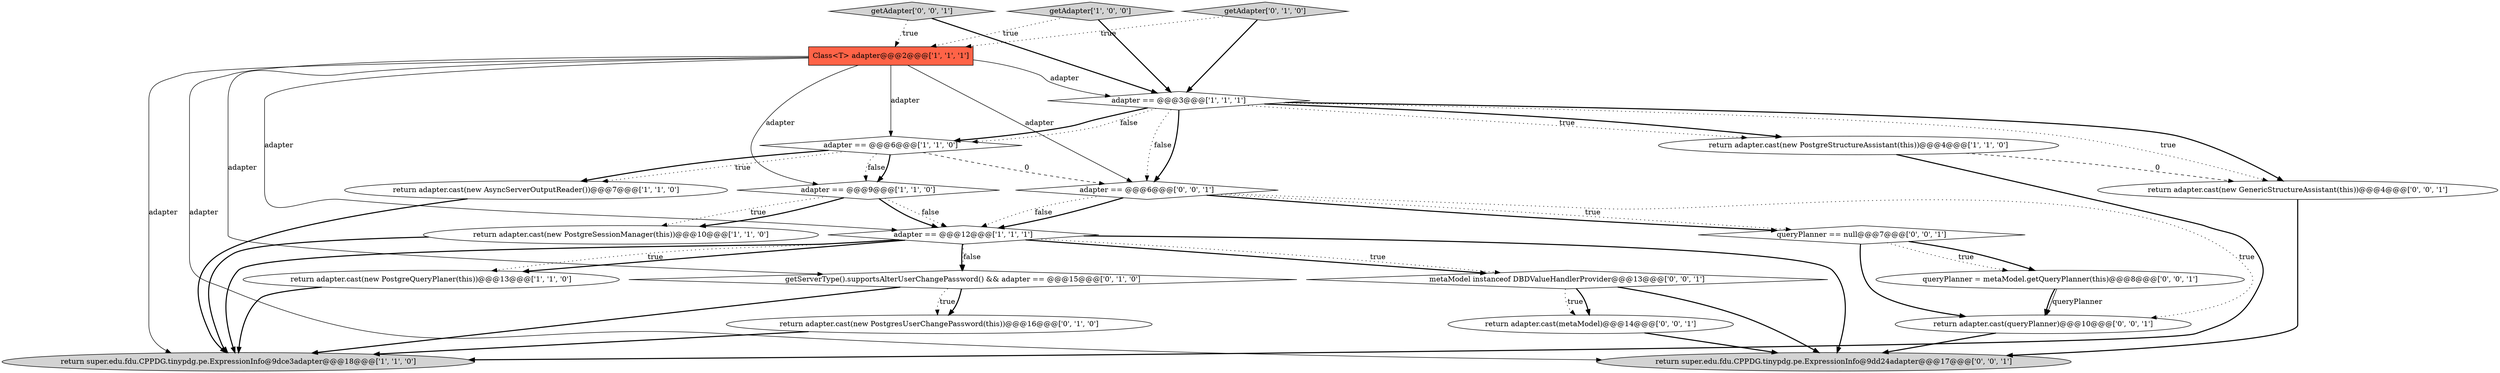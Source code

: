 digraph {
0 [style = filled, label = "Class<T> adapter@@@2@@@['1', '1', '1']", fillcolor = tomato, shape = box image = "AAA0AAABBB1BBB"];
19 [style = filled, label = "adapter == @@@6@@@['0', '0', '1']", fillcolor = white, shape = diamond image = "AAA0AAABBB3BBB"];
18 [style = filled, label = "queryPlanner == null@@@7@@@['0', '0', '1']", fillcolor = white, shape = diamond image = "AAA0AAABBB3BBB"];
20 [style = filled, label = "metaModel instanceof DBDValueHandlerProvider@@@13@@@['0', '0', '1']", fillcolor = white, shape = diamond image = "AAA0AAABBB3BBB"];
22 [style = filled, label = "getAdapter['0', '0', '1']", fillcolor = lightgray, shape = diamond image = "AAA0AAABBB3BBB"];
1 [style = filled, label = "getAdapter['1', '0', '0']", fillcolor = lightgray, shape = diamond image = "AAA0AAABBB1BBB"];
17 [style = filled, label = "return super.edu.fdu.CPPDG.tinypdg.pe.ExpressionInfo@9dd24adapter@@@17@@@['0', '0', '1']", fillcolor = lightgray, shape = ellipse image = "AAA0AAABBB3BBB"];
16 [style = filled, label = "return adapter.cast(queryPlanner)@@@10@@@['0', '0', '1']", fillcolor = white, shape = ellipse image = "AAA0AAABBB3BBB"];
10 [style = filled, label = "adapter == @@@6@@@['1', '1', '0']", fillcolor = white, shape = diamond image = "AAA0AAABBB1BBB"];
9 [style = filled, label = "return adapter.cast(new PostgreQueryPlaner(this))@@@13@@@['1', '1', '0']", fillcolor = white, shape = ellipse image = "AAA0AAABBB1BBB"];
6 [style = filled, label = "adapter == @@@12@@@['1', '1', '1']", fillcolor = white, shape = diamond image = "AAA0AAABBB1BBB"];
13 [style = filled, label = "getAdapter['0', '1', '0']", fillcolor = lightgray, shape = diamond image = "AAA0AAABBB2BBB"];
14 [style = filled, label = "queryPlanner = metaModel.getQueryPlanner(this)@@@8@@@['0', '0', '1']", fillcolor = white, shape = ellipse image = "AAA0AAABBB3BBB"];
2 [style = filled, label = "return adapter.cast(new PostgreStructureAssistant(this))@@@4@@@['1', '1', '0']", fillcolor = white, shape = ellipse image = "AAA0AAABBB1BBB"];
7 [style = filled, label = "return super.edu.fdu.CPPDG.tinypdg.pe.ExpressionInfo@9dce3adapter@@@18@@@['1', '1', '0']", fillcolor = lightgray, shape = ellipse image = "AAA0AAABBB1BBB"];
15 [style = filled, label = "return adapter.cast(new GenericStructureAssistant(this))@@@4@@@['0', '0', '1']", fillcolor = white, shape = ellipse image = "AAA0AAABBB3BBB"];
5 [style = filled, label = "adapter == @@@9@@@['1', '1', '0']", fillcolor = white, shape = diamond image = "AAA0AAABBB1BBB"];
4 [style = filled, label = "return adapter.cast(new PostgreSessionManager(this))@@@10@@@['1', '1', '0']", fillcolor = white, shape = ellipse image = "AAA0AAABBB1BBB"];
8 [style = filled, label = "adapter == @@@3@@@['1', '1', '1']", fillcolor = white, shape = diamond image = "AAA0AAABBB1BBB"];
3 [style = filled, label = "return adapter.cast(new AsyncServerOutputReader())@@@7@@@['1', '1', '0']", fillcolor = white, shape = ellipse image = "AAA0AAABBB1BBB"];
11 [style = filled, label = "return adapter.cast(new PostgresUserChangePassword(this))@@@16@@@['0', '1', '0']", fillcolor = white, shape = ellipse image = "AAA1AAABBB2BBB"];
21 [style = filled, label = "return adapter.cast(metaModel)@@@14@@@['0', '0', '1']", fillcolor = white, shape = ellipse image = "AAA0AAABBB3BBB"];
12 [style = filled, label = "getServerType().supportsAlterUserChangePassword() && adapter == @@@15@@@['0', '1', '0']", fillcolor = white, shape = diamond image = "AAA1AAABBB2BBB"];
12->7 [style = bold, label=""];
0->7 [style = solid, label="adapter"];
4->7 [style = bold, label=""];
19->6 [style = bold, label=""];
10->3 [style = dotted, label="true"];
22->8 [style = bold, label=""];
14->16 [style = bold, label=""];
0->17 [style = solid, label="adapter"];
20->21 [style = dotted, label="true"];
1->0 [style = dotted, label="true"];
2->7 [style = bold, label=""];
10->5 [style = dotted, label="false"];
12->11 [style = dotted, label="true"];
8->10 [style = dotted, label="false"];
1->8 [style = bold, label=""];
15->17 [style = bold, label=""];
0->10 [style = solid, label="adapter"];
21->17 [style = bold, label=""];
5->4 [style = dotted, label="true"];
8->2 [style = dotted, label="true"];
6->17 [style = bold, label=""];
0->12 [style = solid, label="adapter"];
2->15 [style = dashed, label="0"];
0->8 [style = solid, label="adapter"];
6->20 [style = bold, label=""];
3->7 [style = bold, label=""];
5->4 [style = bold, label=""];
10->3 [style = bold, label=""];
11->7 [style = bold, label=""];
6->9 [style = bold, label=""];
18->14 [style = dotted, label="true"];
0->19 [style = solid, label="adapter"];
20->21 [style = bold, label=""];
19->16 [style = dotted, label="true"];
8->2 [style = bold, label=""];
8->15 [style = dotted, label="true"];
22->0 [style = dotted, label="true"];
13->0 [style = dotted, label="true"];
18->16 [style = bold, label=""];
6->12 [style = bold, label=""];
5->6 [style = dotted, label="false"];
0->6 [style = solid, label="adapter"];
8->19 [style = dotted, label="false"];
6->9 [style = dotted, label="true"];
20->17 [style = bold, label=""];
6->12 [style = dotted, label="false"];
12->11 [style = bold, label=""];
10->19 [style = dashed, label="0"];
16->17 [style = bold, label=""];
13->8 [style = bold, label=""];
0->5 [style = solid, label="adapter"];
19->6 [style = dotted, label="false"];
6->20 [style = dotted, label="true"];
6->7 [style = bold, label=""];
18->14 [style = bold, label=""];
19->18 [style = bold, label=""];
14->16 [style = solid, label="queryPlanner"];
8->10 [style = bold, label=""];
10->5 [style = bold, label=""];
8->15 [style = bold, label=""];
5->6 [style = bold, label=""];
8->19 [style = bold, label=""];
19->18 [style = dotted, label="true"];
9->7 [style = bold, label=""];
}
